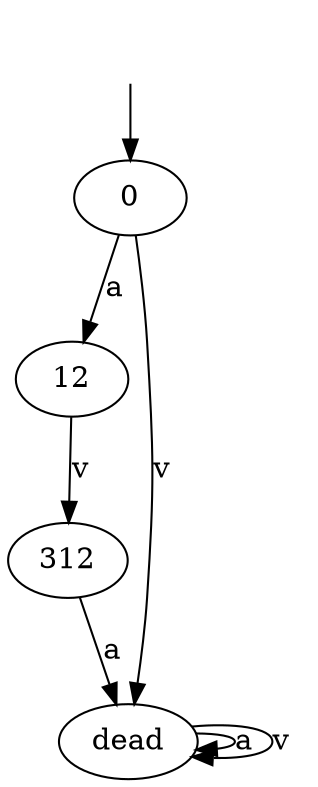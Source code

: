digraph {
  {12}[peripheries=2]
  {312}[peripheries=2]
  {0}->{12}[label="a"];
  {0}->dead[label="v"];
  {12}->{}[label="a"];
  {12}->{312}[label="v"];
  dead->dead[label="a"];
  dead->dead[label="v"];
  {}->dead[label="a"];
  {312}->dead[label="a"];
  head [style=invis]
   head->{0}
}